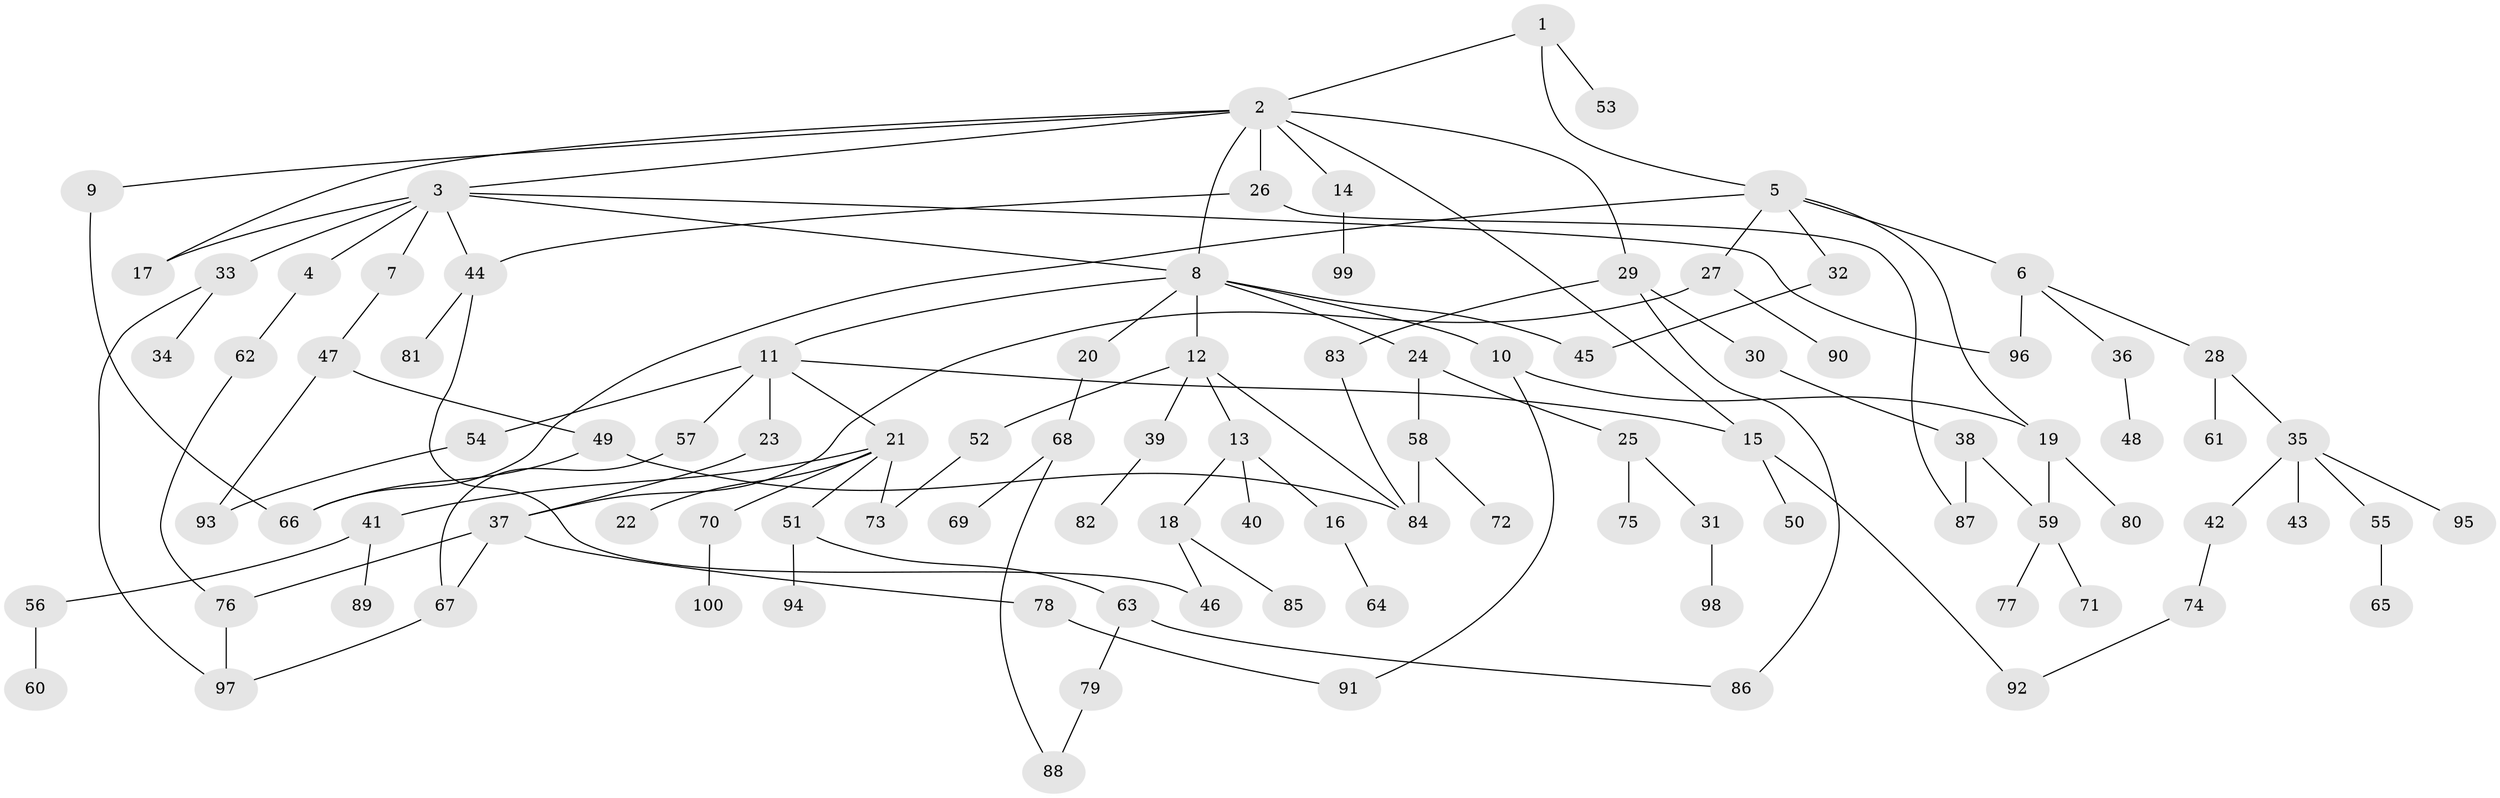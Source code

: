 // Generated by graph-tools (version 1.1) at 2025/38/02/21/25 10:38:51]
// undirected, 100 vertices, 125 edges
graph export_dot {
graph [start="1"]
  node [color=gray90,style=filled];
  1;
  2;
  3;
  4;
  5;
  6;
  7;
  8;
  9;
  10;
  11;
  12;
  13;
  14;
  15;
  16;
  17;
  18;
  19;
  20;
  21;
  22;
  23;
  24;
  25;
  26;
  27;
  28;
  29;
  30;
  31;
  32;
  33;
  34;
  35;
  36;
  37;
  38;
  39;
  40;
  41;
  42;
  43;
  44;
  45;
  46;
  47;
  48;
  49;
  50;
  51;
  52;
  53;
  54;
  55;
  56;
  57;
  58;
  59;
  60;
  61;
  62;
  63;
  64;
  65;
  66;
  67;
  68;
  69;
  70;
  71;
  72;
  73;
  74;
  75;
  76;
  77;
  78;
  79;
  80;
  81;
  82;
  83;
  84;
  85;
  86;
  87;
  88;
  89;
  90;
  91;
  92;
  93;
  94;
  95;
  96;
  97;
  98;
  99;
  100;
  1 -- 2;
  1 -- 5;
  1 -- 53;
  2 -- 3;
  2 -- 9;
  2 -- 14;
  2 -- 15;
  2 -- 17;
  2 -- 26;
  2 -- 29;
  2 -- 8;
  3 -- 4;
  3 -- 7;
  3 -- 8;
  3 -- 33;
  3 -- 44;
  3 -- 96;
  3 -- 17;
  4 -- 62;
  5 -- 6;
  5 -- 27;
  5 -- 32;
  5 -- 66;
  5 -- 19;
  6 -- 28;
  6 -- 36;
  6 -- 96;
  7 -- 47;
  8 -- 10;
  8 -- 11;
  8 -- 12;
  8 -- 20;
  8 -- 24;
  8 -- 45;
  9 -- 66;
  10 -- 19;
  10 -- 91;
  11 -- 21;
  11 -- 23;
  11 -- 54;
  11 -- 57;
  11 -- 15;
  12 -- 13;
  12 -- 39;
  12 -- 52;
  12 -- 84;
  13 -- 16;
  13 -- 18;
  13 -- 40;
  14 -- 99;
  15 -- 50;
  15 -- 92;
  16 -- 64;
  18 -- 46;
  18 -- 85;
  19 -- 59;
  19 -- 80;
  20 -- 68;
  21 -- 22;
  21 -- 41;
  21 -- 51;
  21 -- 70;
  21 -- 73;
  23 -- 37;
  24 -- 25;
  24 -- 58;
  25 -- 31;
  25 -- 75;
  26 -- 87;
  26 -- 44;
  27 -- 90;
  27 -- 37;
  28 -- 35;
  28 -- 61;
  29 -- 30;
  29 -- 83;
  29 -- 86;
  30 -- 38;
  31 -- 98;
  32 -- 45;
  33 -- 34;
  33 -- 97;
  35 -- 42;
  35 -- 43;
  35 -- 55;
  35 -- 95;
  36 -- 48;
  37 -- 78;
  37 -- 67;
  37 -- 76;
  38 -- 87;
  38 -- 59;
  39 -- 82;
  41 -- 56;
  41 -- 89;
  42 -- 74;
  44 -- 81;
  44 -- 46;
  47 -- 49;
  47 -- 93;
  49 -- 84;
  49 -- 66;
  51 -- 63;
  51 -- 94;
  52 -- 73;
  54 -- 93;
  55 -- 65;
  56 -- 60;
  57 -- 67;
  58 -- 72;
  58 -- 84;
  59 -- 71;
  59 -- 77;
  62 -- 76;
  63 -- 79;
  63 -- 86;
  67 -- 97;
  68 -- 69;
  68 -- 88;
  70 -- 100;
  74 -- 92;
  76 -- 97;
  78 -- 91;
  79 -- 88;
  83 -- 84;
}
